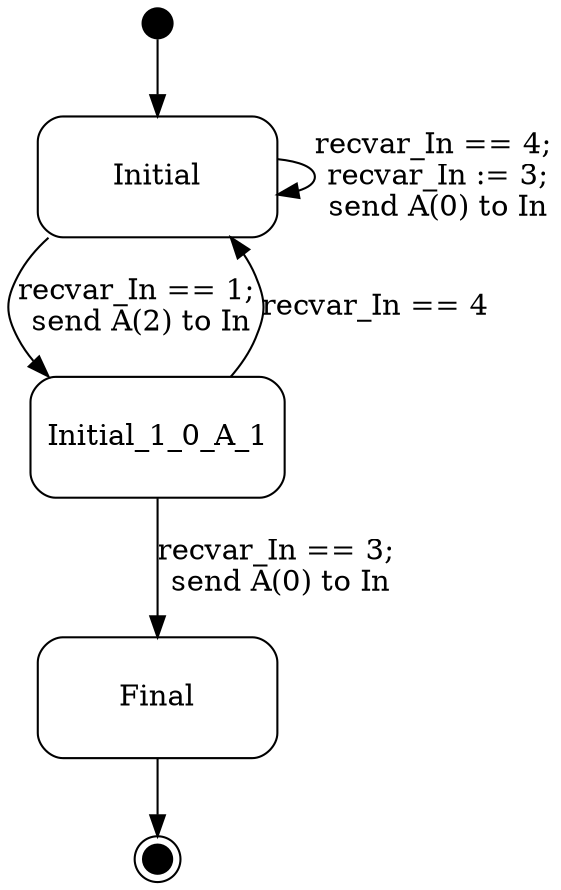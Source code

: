 digraph B {
  compound = true;
  rank = LR;
node [shape = "point", height = "0.2"] Initial_extra node [shape = "Mrecord", height = "0.8", width = "1.6"] Initial Initial_extra -> Initial

node [shape = "Mrecord", height = "0.8", width = "1.6"] Initial_1_0_A_1

node [shape = "doublecircle", height = "0.2", width = "0.2", style = "filled", color = "black", label = ""] Final_extra node [shape = "Mrecord", height = "0.8", width = "1.6", style = "solid", label="Final"] Final Final -> Final_extra


Initial -> Initial_1_0_A_1 [label = "recvar_In == 1;\n send A(2) to In"];

Initial_1_0_A_1 -> Final [label = "recvar_In == 3;\n send A(0) to In"];

Initial -> Initial [label = "recvar_In == 4;\n recvar_In := 3;\n send A(0) to In"];

Initial_1_0_A_1 -> Initial [label = "recvar_In == 4"];

}
